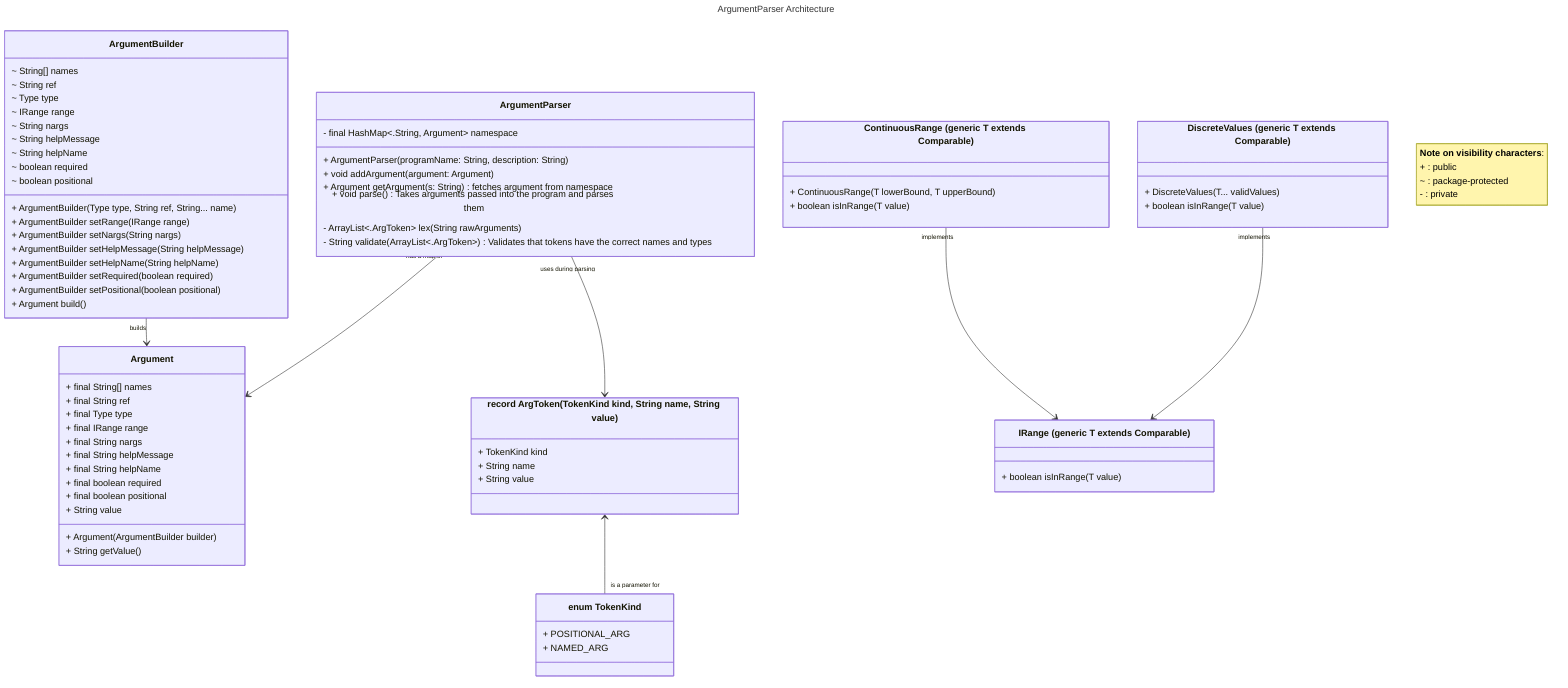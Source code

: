 ---
title: ArgumentParser Architecture
---
classDiagram
    note "<b>Note on visibility characters</b>:
	+ : public
	~ : package-protected
	- : private"
    ArgumentParser "has a map of" --> Argument
    ArgumentBuilder "builds" --> Argument
    ContinuousRange "implements" --> IRange
    DiscreteValues "implements" --> IRange
    ArgumentParser "uses during parsing" --> ArgToken
    ArgToken  <-- "is a parameter for" TokenKind

    class ArgumentParser {
        - final HashMap<.String, Argument> namespace
        + ArgumentParser(programName: String, description: String)
        + void addArgument(argument: Argument)
        + Argument getArgument(s: String) fetches argument from namespace
        + void parse() Takes arguments passed into the program and parses them
        - ArrayList<.ArgToken> lex(String rawArguments)
        - String validate(ArrayList<.ArgToken>) Validates that tokens have the correct names and types
    }

    class TokenKind["enum TokenKind"] {
        + POSITIONAL_ARG
        + NAMED_ARG
    }

    class ArgToken["record ArgToken(TokenKind kind, String name, String value)"] {
        + TokenKind kind
        + String name
        + String value
    }

    class ArgumentBuilder {
        ~ String[] names
        ~ String ref
        ~ Type type
        ~ IRange range
        ~ String nargs
        ~ String helpMessage
        ~ String helpName
        ~ boolean required
        ~ boolean positional
        + ArgumentBuilder(Type type, String ref, String... name)
        + ArgumentBuilder setRange(IRange range)
        + ArgumentBuilder setNargs(String nargs)
        + ArgumentBuilder setHelpMessage(String helpMessage)
        + ArgumentBuilder setHelpName(String helpName)
        + ArgumentBuilder setRequired(boolean required)
        + ArgumentBuilder setPositional(boolean positional)
        + Argument build()
    }

    class Argument {
        + Argument(ArgumentBuilder builder)
        + final String[] names
        + final String ref
        + final Type type
        + final IRange range
        + final String nargs
        + final String helpMessage
        + final String helpName
        + final boolean required
        + final boolean positional
        + String value
        + String getValue()
    }

    class IRange["IRange (generic T extends Comparable)"] {
        + boolean isInRange(T value)
    }

    class ContinuousRange["ContinuousRange (generic T extends Comparable)"] {
        + ContinuousRange(T lowerBound, T upperBound)
        + boolean isInRange(T value)
    }

    class DiscreteValues["DiscreteValues (generic T extends Comparable)"] {
        + DiscreteValues(T... validValues)
        + boolean isInRange(T value)
    }